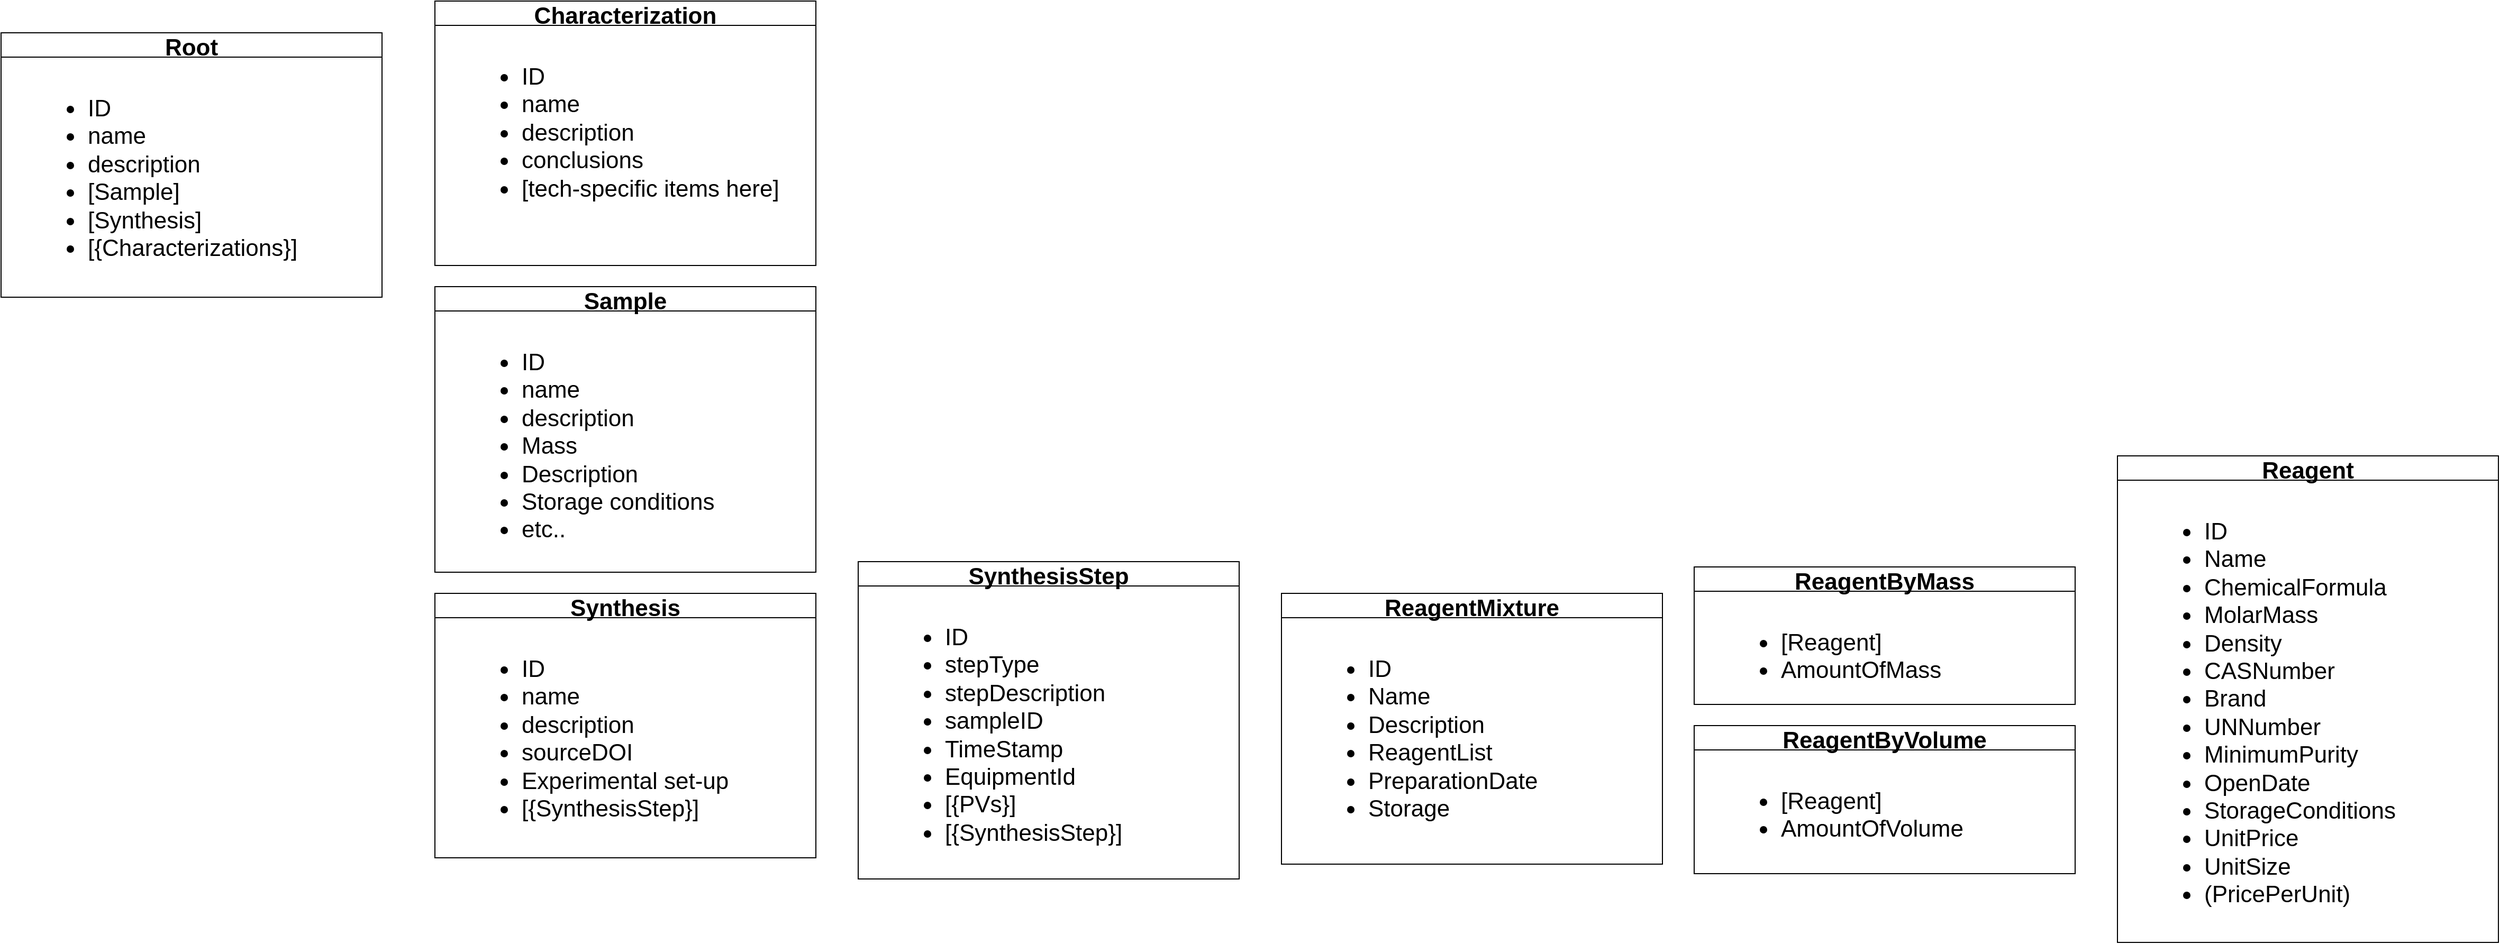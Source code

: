 <mxfile version="20.2.4" type="device"><diagram id="u07986XSFf7h6Jvw9Qpo" name="Page-1"><mxGraphModel dx="3200" dy="1961" grid="1" gridSize="10" guides="1" tooltips="1" connect="1" arrows="1" fold="1" page="1" pageScale="1" pageWidth="1169" pageHeight="827" math="0" shadow="0"><root><mxCell id="0"/><mxCell id="1" parent="0"/><mxCell id="Zb7U0FWIA8HlkMG0kWlx-1" value="Root" style="swimlane;fontSize=22;" vertex="1" parent="1"><mxGeometry x="-70" y="20" width="360" height="250" as="geometry"/></mxCell><mxCell id="Zb7U0FWIA8HlkMG0kWlx-3" value="&lt;ul&gt;&lt;li&gt;ID&lt;/li&gt;&lt;li&gt;name&lt;/li&gt;&lt;li&gt;description&lt;/li&gt;&lt;li&gt;[Sample]&lt;/li&gt;&lt;li&gt;[Synthesis]&lt;/li&gt;&lt;li&gt;[{Characterizations}]&lt;/li&gt;&lt;/ul&gt;" style="text;html=1;align=left;verticalAlign=top;resizable=0;points=[];autosize=1;strokeColor=none;fillColor=none;fontSize=22;" vertex="1" parent="Zb7U0FWIA8HlkMG0kWlx-1"><mxGeometry x="40" y="30" width="260" height="220" as="geometry"/></mxCell><mxCell id="Zb7U0FWIA8HlkMG0kWlx-6" value="Sample" style="swimlane;fontSize=22;" vertex="1" parent="1"><mxGeometry x="340" y="260" width="360" height="270" as="geometry"/></mxCell><mxCell id="Zb7U0FWIA8HlkMG0kWlx-7" value="&lt;ul&gt;&lt;li&gt;ID&lt;/li&gt;&lt;li&gt;name&lt;/li&gt;&lt;li&gt;description&lt;/li&gt;&lt;li&gt;Mass&lt;/li&gt;&lt;li&gt;Description&lt;/li&gt;&lt;li&gt;Storage conditions&lt;/li&gt;&lt;li&gt;etc..&lt;/li&gt;&lt;/ul&gt;" style="text;html=1;align=left;verticalAlign=top;resizable=0;points=[];autosize=1;strokeColor=none;fillColor=none;fontSize=22;" vertex="1" parent="Zb7U0FWIA8HlkMG0kWlx-6"><mxGeometry x="40" y="30" width="250" height="240" as="geometry"/></mxCell><mxCell id="Zb7U0FWIA8HlkMG0kWlx-8" value="Characterization" style="swimlane;fontSize=22;" vertex="1" parent="1"><mxGeometry x="340" y="-10" width="360" height="250" as="geometry"/></mxCell><mxCell id="Zb7U0FWIA8HlkMG0kWlx-9" value="&lt;ul&gt;&lt;li&gt;ID&lt;/li&gt;&lt;li&gt;name&lt;/li&gt;&lt;li&gt;description&lt;/li&gt;&lt;li&gt;conclusions&lt;/li&gt;&lt;li&gt;[tech-specific items here]&lt;/li&gt;&lt;/ul&gt;" style="text;html=1;align=left;verticalAlign=top;resizable=0;points=[];autosize=1;strokeColor=none;fillColor=none;fontSize=22;" vertex="1" parent="Zb7U0FWIA8HlkMG0kWlx-8"><mxGeometry x="40" y="30" width="310" height="190" as="geometry"/></mxCell><mxCell id="Zb7U0FWIA8HlkMG0kWlx-14" value="Reagent" style="swimlane;fontSize=22;" vertex="1" parent="1"><mxGeometry x="1930" y="420" width="360" height="460" as="geometry"/></mxCell><mxCell id="Zb7U0FWIA8HlkMG0kWlx-15" value="&lt;ul&gt;&lt;li&gt;ID&lt;/li&gt;&lt;li&gt;Name&lt;/li&gt;&lt;li&gt;ChemicalFormula&lt;/li&gt;&lt;li&gt;MolarMass&lt;/li&gt;&lt;li&gt;Density&lt;/li&gt;&lt;li&gt;CASNumber&lt;/li&gt;&lt;li&gt;Brand&lt;/li&gt;&lt;li&gt;UNNumber&lt;/li&gt;&lt;li&gt;MinimumPurity&lt;/li&gt;&lt;li&gt;OpenDate&lt;/li&gt;&lt;li&gt;StorageConditions&lt;/li&gt;&lt;li&gt;UnitPrice&lt;/li&gt;&lt;li&gt;UnitSize&lt;/li&gt;&lt;li&gt;(PricePerUnit)&lt;/li&gt;&lt;/ul&gt;" style="text;html=1;align=left;verticalAlign=top;resizable=0;points=[];autosize=1;strokeColor=none;fillColor=none;fontSize=22;" vertex="1" parent="Zb7U0FWIA8HlkMG0kWlx-14"><mxGeometry x="40" y="30" width="240" height="430" as="geometry"/></mxCell><mxCell id="Zb7U0FWIA8HlkMG0kWlx-16" value="ReagentByMass" style="swimlane;fontSize=22;" vertex="1" parent="1"><mxGeometry x="1530" y="525" width="360" height="130" as="geometry"/></mxCell><mxCell id="Zb7U0FWIA8HlkMG0kWlx-17" value="&lt;ul&gt;&lt;li&gt;[Reagent]&lt;/li&gt;&lt;li&gt;AmountOfMass&lt;/li&gt;&lt;/ul&gt;" style="text;html=1;align=left;verticalAlign=top;resizable=0;points=[];autosize=1;strokeColor=none;fillColor=none;fontSize=22;" vertex="1" parent="Zb7U0FWIA8HlkMG0kWlx-16"><mxGeometry x="40" y="30" width="220" height="110" as="geometry"/></mxCell><mxCell id="Zb7U0FWIA8HlkMG0kWlx-18" value="ReagentByVolume" style="swimlane;fontSize=22;" vertex="1" parent="1"><mxGeometry x="1530" y="675" width="360" height="140" as="geometry"/></mxCell><mxCell id="Zb7U0FWIA8HlkMG0kWlx-19" value="&lt;ul&gt;&lt;li&gt;[Reagent]&lt;/li&gt;&lt;li&gt;AmountOfVolume&lt;/li&gt;&lt;/ul&gt;" style="text;html=1;align=left;verticalAlign=top;resizable=0;points=[];autosize=1;strokeColor=none;fillColor=none;fontSize=22;" vertex="1" parent="Zb7U0FWIA8HlkMG0kWlx-18"><mxGeometry x="40" y="30" width="240" height="110" as="geometry"/></mxCell><mxCell id="Zb7U0FWIA8HlkMG0kWlx-20" value="ReagentMixture" style="swimlane;fontSize=22;" vertex="1" parent="1"><mxGeometry x="1140" y="550" width="360" height="256" as="geometry"/></mxCell><mxCell id="Zb7U0FWIA8HlkMG0kWlx-21" value="&lt;ul&gt;&lt;li&gt;ID&lt;/li&gt;&lt;li&gt;Name&lt;/li&gt;&lt;li&gt;Description&lt;/li&gt;&lt;li&gt;ReagentList&lt;/li&gt;&lt;li&gt;PreparationDate&lt;/li&gt;&lt;li&gt;Storage&lt;/li&gt;&lt;/ul&gt;" style="text;html=1;align=left;verticalAlign=top;resizable=0;points=[];autosize=1;strokeColor=none;fillColor=none;fontSize=22;" vertex="1" parent="Zb7U0FWIA8HlkMG0kWlx-20"><mxGeometry x="40" y="30" width="220" height="220" as="geometry"/></mxCell><mxCell id="Zb7U0FWIA8HlkMG0kWlx-10" value="Synthesis" style="swimlane;fontSize=22;" vertex="1" parent="1"><mxGeometry x="340" y="550" width="360" height="250" as="geometry"/></mxCell><mxCell id="Zb7U0FWIA8HlkMG0kWlx-11" value="&lt;ul&gt;&lt;li&gt;ID&lt;/li&gt;&lt;li&gt;name&lt;/li&gt;&lt;li&gt;description&lt;/li&gt;&lt;li&gt;sourceDOI&lt;/li&gt;&lt;li&gt;Experimental set-up&lt;/li&gt;&lt;li&gt;[{SynthesisStep}]&lt;/li&gt;&lt;/ul&gt;" style="text;html=1;align=left;verticalAlign=top;resizable=0;points=[];autosize=1;strokeColor=none;fillColor=none;fontSize=22;" vertex="1" parent="Zb7U0FWIA8HlkMG0kWlx-10"><mxGeometry x="40" y="30" width="260" height="220" as="geometry"/></mxCell><mxCell id="Zb7U0FWIA8HlkMG0kWlx-12" value="SynthesisStep" style="swimlane;fontSize=22;" vertex="1" parent="1"><mxGeometry x="740" y="520" width="360" height="300" as="geometry"/></mxCell><mxCell id="Zb7U0FWIA8HlkMG0kWlx-13" value="&lt;ul&gt;&lt;li&gt;ID&lt;/li&gt;&lt;li&gt;stepType&lt;/li&gt;&lt;li&gt;stepDescription&lt;/li&gt;&lt;li&gt;sampleID&lt;/li&gt;&lt;li&gt;TimeStamp&lt;/li&gt;&lt;li&gt;EquipmentId&lt;/li&gt;&lt;li&gt;[{PVs}]&lt;/li&gt;&lt;li&gt;[{SynthesisStep}]&lt;/li&gt;&lt;/ul&gt;" style="text;html=1;align=left;verticalAlign=top;resizable=0;points=[];autosize=1;strokeColor=none;fillColor=none;fontSize=22;" vertex="1" parent="Zb7U0FWIA8HlkMG0kWlx-12"><mxGeometry x="40" y="30" width="230" height="270" as="geometry"/></mxCell></root></mxGraphModel></diagram></mxfile>